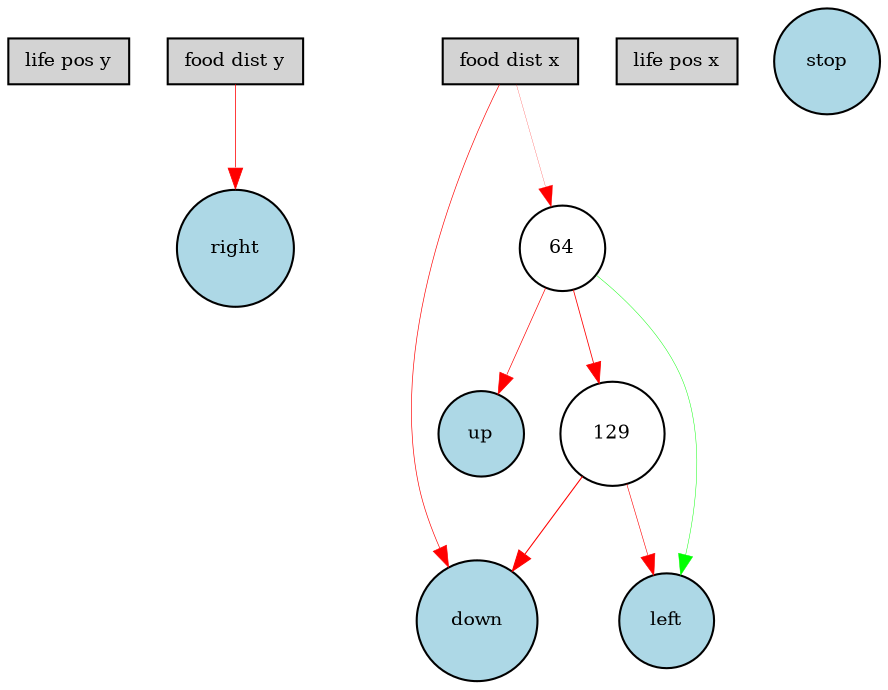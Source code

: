 digraph {
	node [fontsize=9 height=0.3 shape=circle width=0.3]
	"life pos y" [fillcolor=lightgray shape=box style=filled]
	"food dist y" [fillcolor=lightgray shape=box style=filled]
	"food dist x" [fillcolor=lightgray shape=box style=filled]
	"life pos x" [fillcolor=lightgray shape=box style=filled]
	stop [fillcolor=lightblue style=filled]
	up [fillcolor=lightblue style=filled]
	down [fillcolor=lightblue style=filled]
	left [fillcolor=lightblue style=filled]
	right [fillcolor=lightblue style=filled]
	64 [fillcolor=white style=filled]
	129 [fillcolor=white style=filled]
	"food dist y" -> right [color=red penwidth=0.3684278291822942 style=solid]
	"food dist x" -> down [color=red penwidth=0.31551889028847135 style=solid]
	"food dist x" -> 64 [color=red penwidth=0.11016677084249608 style=solid]
	64 -> left [color=green penwidth=0.22184281479272655 style=solid]
	64 -> 129 [color=red penwidth=0.39200882242606194 style=solid]
	129 -> left [color=red penwidth=0.281281527105289 style=solid]
	64 -> up [color=red penwidth=0.3230761360404822 style=solid]
	129 -> down [color=red penwidth=0.5105034068137482 style=solid]
}
